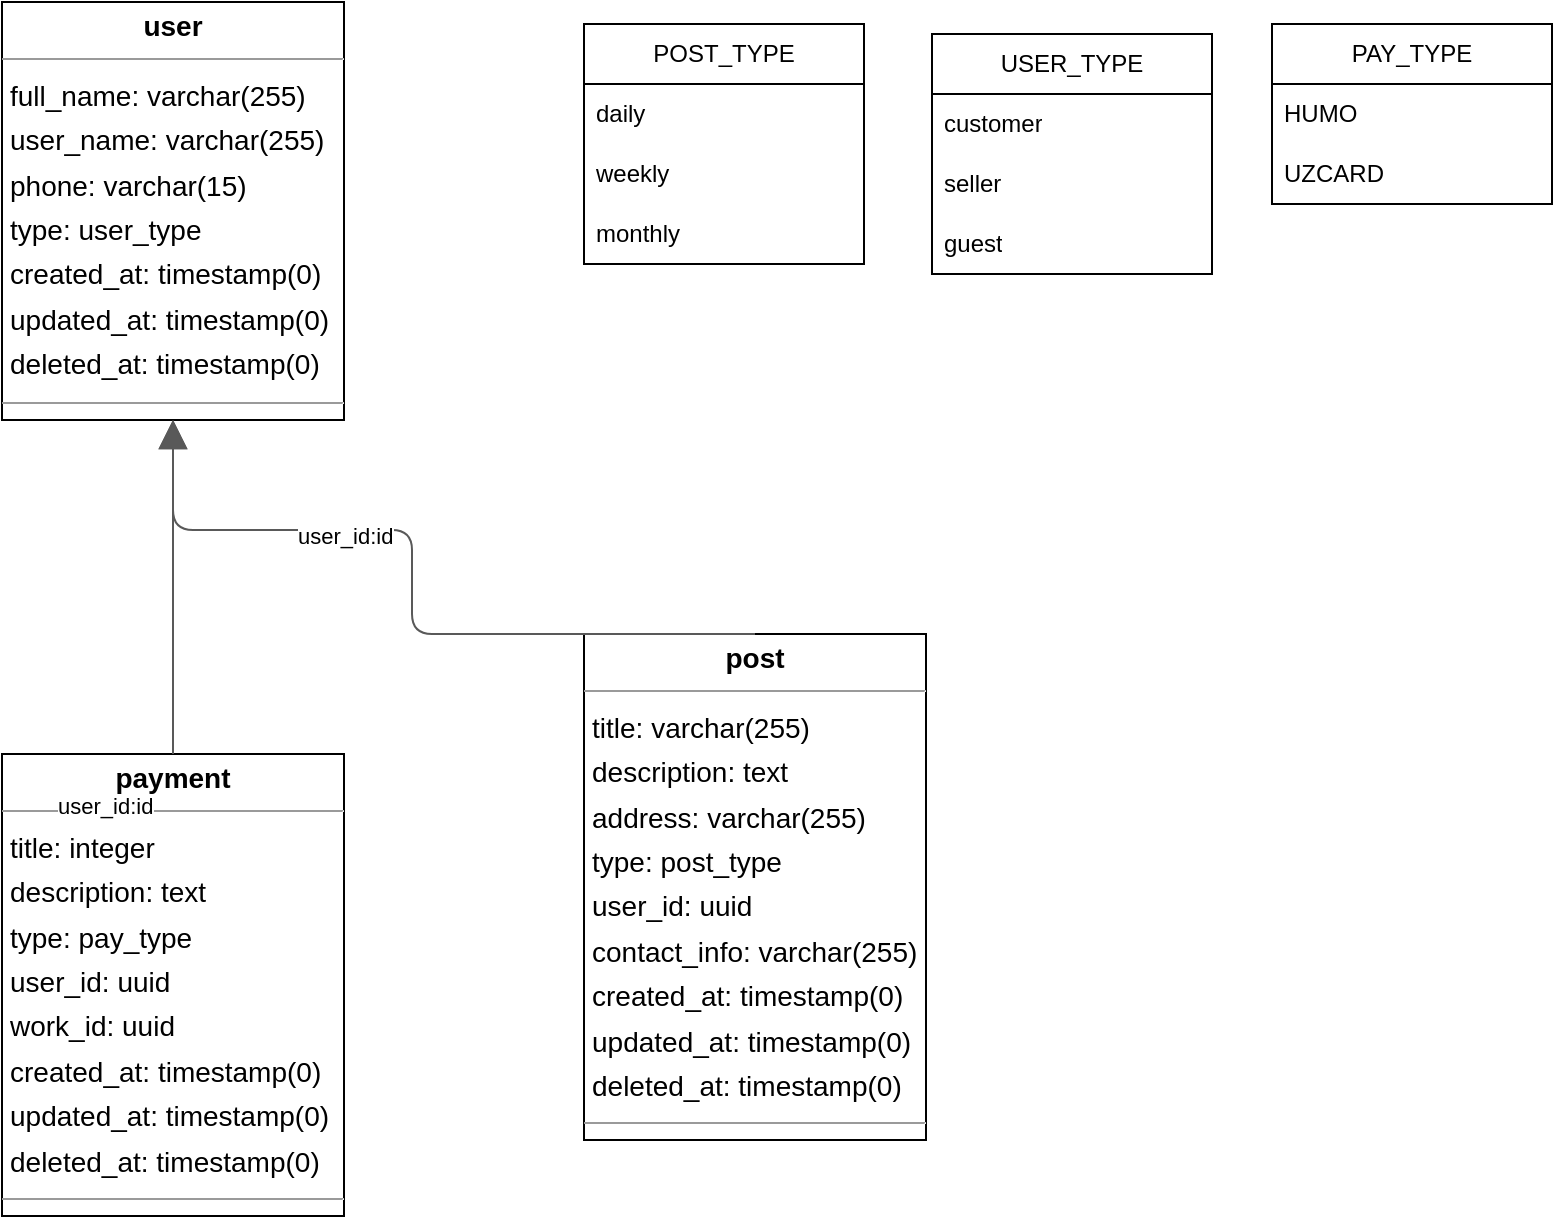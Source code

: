 <mxfile version="22.1.18" type="device">
  <diagram id="3kPMzffAPCZbAPBDgyy2" name="Page-1">
    <mxGraphModel dx="2309" dy="1544" grid="1" gridSize="10" guides="1" tooltips="1" connect="1" arrows="1" fold="1" page="0" pageScale="1" pageWidth="850" pageHeight="1100" background="none" math="0" shadow="0">
      <root>
        <mxCell id="0" />
        <mxCell id="1" parent="0" />
        <mxCell id="node1" value="&lt;p style=&quot;margin:0px;margin-top:4px;text-align:center;&quot;&gt;&lt;b&gt;payment&lt;/b&gt;&lt;/p&gt;&lt;hr size=&quot;1&quot;/&gt;&lt;p style=&quot;margin:0 0 0 4px;line-height:1.6;&quot;&gt; title: integer&lt;br/&gt; description: text&lt;br/&gt; type: pay_type&lt;br/&gt; user_id: uuid&lt;br/&gt; work_id: uuid&lt;br/&gt; created_at: timestamp(0)&lt;br/&gt; updated_at: timestamp(0)&lt;br/&gt; deleted_at: timestamp(0)&lt;/p&gt;&lt;hr size=&quot;1&quot;/&gt;&lt;p style=&quot;margin:0 0 0 4px;line-height:1.6;&quot;&gt; id: uuid&lt;/p&gt;" style="verticalAlign=top;align=left;overflow=fill;fontSize=14;fontFamily=Helvetica;html=1;rounded=0;shadow=0;comic=0;labelBackgroundColor=none;strokeWidth=1;" parent="1" vertex="1">
          <mxGeometry x="-85" y="250" width="171" height="231" as="geometry" />
        </mxCell>
        <mxCell id="node2" value="&lt;p style=&quot;margin:0px;margin-top:4px;text-align:center;&quot;&gt;&lt;b&gt;post&lt;/b&gt;&lt;/p&gt;&lt;hr size=&quot;1&quot;/&gt;&lt;p style=&quot;margin:0 0 0 4px;line-height:1.6;&quot;&gt; title: varchar(255)&lt;br/&gt; description: text&lt;br/&gt; address: varchar(255)&lt;br/&gt; type: post_type&lt;br/&gt; user_id: uuid&lt;br/&gt; contact_info: varchar(255)&lt;br/&gt; created_at: timestamp(0)&lt;br/&gt; updated_at: timestamp(0)&lt;br/&gt; deleted_at: timestamp(0)&lt;/p&gt;&lt;hr size=&quot;1&quot;/&gt;&lt;p style=&quot;margin:0 0 0 4px;line-height:1.6;&quot;&gt; id: uuid&lt;/p&gt;" style="verticalAlign=top;align=left;overflow=fill;fontSize=14;fontFamily=Helvetica;html=1;rounded=0;shadow=0;comic=0;labelBackgroundColor=none;strokeWidth=1;" parent="1" vertex="1">
          <mxGeometry x="206" y="190" width="171" height="253" as="geometry" />
        </mxCell>
        <mxCell id="node0" value="&lt;p style=&quot;margin:0px;margin-top:4px;text-align:center;&quot;&gt;&lt;b&gt;user&lt;/b&gt;&lt;/p&gt;&lt;hr size=&quot;1&quot;/&gt;&lt;p style=&quot;margin:0 0 0 4px;line-height:1.6;&quot;&gt; full_name: varchar(255)&lt;br/&gt; user_name: varchar(255)&lt;br/&gt; phone: varchar(15)&lt;br/&gt; type: user_type&lt;br/&gt; created_at: timestamp(0)&lt;br/&gt; updated_at: timestamp(0)&lt;br/&gt; deleted_at: timestamp(0)&lt;/p&gt;&lt;hr size=&quot;1&quot;/&gt;&lt;p style=&quot;margin:0 0 0 4px;line-height:1.6;&quot;&gt; id: uuid&lt;/p&gt;" style="verticalAlign=top;align=left;overflow=fill;fontSize=14;fontFamily=Helvetica;html=1;rounded=0;shadow=0;comic=0;labelBackgroundColor=none;strokeWidth=1;" parent="1" vertex="1">
          <mxGeometry x="-85" y="-126" width="171" height="209" as="geometry" />
        </mxCell>
        <mxCell id="edge0" value="" style="html=1;rounded=1;edgeStyle=orthogonalEdgeStyle;dashed=0;startArrow=none;endArrow=block;endSize=12;strokeColor=#595959;exitX=0.500;exitY=0.000;exitDx=0;exitDy=0;entryX=0.500;entryY=1.000;entryDx=0;entryDy=0;" parent="1" source="node1" target="node0" edge="1">
          <mxGeometry width="50" height="50" relative="1" as="geometry">
            <Array as="points" />
          </mxGeometry>
        </mxCell>
        <mxCell id="label2" value="user_id:id" style="edgeLabel;resizable=0;html=1;align=left;verticalAlign=top;strokeColor=default;" parent="edge0" vertex="1" connectable="0">
          <mxGeometry x="-59" y="263" as="geometry" />
        </mxCell>
        <mxCell id="edge1" value="" style="html=1;rounded=1;edgeStyle=orthogonalEdgeStyle;dashed=0;startArrow=none;endArrow=block;endSize=12;strokeColor=#595959;exitX=0.500;exitY=0.000;exitDx=0;exitDy=0;entryX=0.500;entryY=1.000;entryDx=0;entryDy=0;" parent="1" source="node2" target="node0" edge="1">
          <mxGeometry width="50" height="50" relative="1" as="geometry">
            <Array as="points">
              <mxPoint x="120" y="138" />
              <mxPoint y="138" />
            </Array>
          </mxGeometry>
        </mxCell>
        <mxCell id="label8" value="user_id:id" style="edgeLabel;resizable=0;html=1;align=left;verticalAlign=top;strokeColor=default;" parent="edge1" vertex="1" connectable="0">
          <mxGeometry x="61" y="128" as="geometry" />
        </mxCell>
        <mxCell id="NDf8GdaJkwIutKid0hxV-1" value="POST_TYPE" style="swimlane;fontStyle=0;childLayout=stackLayout;horizontal=1;startSize=30;horizontalStack=0;resizeParent=1;resizeParentMax=0;resizeLast=0;collapsible=1;marginBottom=0;whiteSpace=wrap;html=1;" vertex="1" parent="1">
          <mxGeometry x="206" y="-115" width="140" height="120" as="geometry" />
        </mxCell>
        <mxCell id="NDf8GdaJkwIutKid0hxV-2" value="daily" style="text;strokeColor=none;fillColor=none;align=left;verticalAlign=middle;spacingLeft=4;spacingRight=4;overflow=hidden;points=[[0,0.5],[1,0.5]];portConstraint=eastwest;rotatable=0;whiteSpace=wrap;html=1;" vertex="1" parent="NDf8GdaJkwIutKid0hxV-1">
          <mxGeometry y="30" width="140" height="30" as="geometry" />
        </mxCell>
        <mxCell id="NDf8GdaJkwIutKid0hxV-3" value="weekly" style="text;strokeColor=none;fillColor=none;align=left;verticalAlign=middle;spacingLeft=4;spacingRight=4;overflow=hidden;points=[[0,0.5],[1,0.5]];portConstraint=eastwest;rotatable=0;whiteSpace=wrap;html=1;" vertex="1" parent="NDf8GdaJkwIutKid0hxV-1">
          <mxGeometry y="60" width="140" height="30" as="geometry" />
        </mxCell>
        <mxCell id="NDf8GdaJkwIutKid0hxV-4" value="monthly" style="text;strokeColor=none;fillColor=none;align=left;verticalAlign=middle;spacingLeft=4;spacingRight=4;overflow=hidden;points=[[0,0.5],[1,0.5]];portConstraint=eastwest;rotatable=0;whiteSpace=wrap;html=1;" vertex="1" parent="NDf8GdaJkwIutKid0hxV-1">
          <mxGeometry y="90" width="140" height="30" as="geometry" />
        </mxCell>
        <mxCell id="NDf8GdaJkwIutKid0hxV-5" value="PAY_TYPE" style="swimlane;fontStyle=0;childLayout=stackLayout;horizontal=1;startSize=30;horizontalStack=0;resizeParent=1;resizeParentMax=0;resizeLast=0;collapsible=1;marginBottom=0;whiteSpace=wrap;html=1;" vertex="1" parent="1">
          <mxGeometry x="550" y="-115" width="140" height="90" as="geometry" />
        </mxCell>
        <mxCell id="NDf8GdaJkwIutKid0hxV-6" value="HUMO" style="text;strokeColor=none;fillColor=none;align=left;verticalAlign=middle;spacingLeft=4;spacingRight=4;overflow=hidden;points=[[0,0.5],[1,0.5]];portConstraint=eastwest;rotatable=0;whiteSpace=wrap;html=1;" vertex="1" parent="NDf8GdaJkwIutKid0hxV-5">
          <mxGeometry y="30" width="140" height="30" as="geometry" />
        </mxCell>
        <mxCell id="NDf8GdaJkwIutKid0hxV-7" value="UZCARD" style="text;strokeColor=none;fillColor=none;align=left;verticalAlign=middle;spacingLeft=4;spacingRight=4;overflow=hidden;points=[[0,0.5],[1,0.5]];portConstraint=eastwest;rotatable=0;whiteSpace=wrap;html=1;" vertex="1" parent="NDf8GdaJkwIutKid0hxV-5">
          <mxGeometry y="60" width="140" height="30" as="geometry" />
        </mxCell>
        <mxCell id="NDf8GdaJkwIutKid0hxV-9" value="USER_TYPE" style="swimlane;fontStyle=0;childLayout=stackLayout;horizontal=1;startSize=30;horizontalStack=0;resizeParent=1;resizeParentMax=0;resizeLast=0;collapsible=1;marginBottom=0;whiteSpace=wrap;html=1;" vertex="1" parent="1">
          <mxGeometry x="380" y="-110" width="140" height="120" as="geometry" />
        </mxCell>
        <mxCell id="NDf8GdaJkwIutKid0hxV-10" value="customer" style="text;strokeColor=none;fillColor=none;align=left;verticalAlign=middle;spacingLeft=4;spacingRight=4;overflow=hidden;points=[[0,0.5],[1,0.5]];portConstraint=eastwest;rotatable=0;whiteSpace=wrap;html=1;" vertex="1" parent="NDf8GdaJkwIutKid0hxV-9">
          <mxGeometry y="30" width="140" height="30" as="geometry" />
        </mxCell>
        <mxCell id="NDf8GdaJkwIutKid0hxV-11" value="seller" style="text;strokeColor=none;fillColor=none;align=left;verticalAlign=middle;spacingLeft=4;spacingRight=4;overflow=hidden;points=[[0,0.5],[1,0.5]];portConstraint=eastwest;rotatable=0;whiteSpace=wrap;html=1;" vertex="1" parent="NDf8GdaJkwIutKid0hxV-9">
          <mxGeometry y="60" width="140" height="30" as="geometry" />
        </mxCell>
        <mxCell id="NDf8GdaJkwIutKid0hxV-12" value="guest" style="text;strokeColor=none;fillColor=none;align=left;verticalAlign=middle;spacingLeft=4;spacingRight=4;overflow=hidden;points=[[0,0.5],[1,0.5]];portConstraint=eastwest;rotatable=0;whiteSpace=wrap;html=1;" vertex="1" parent="NDf8GdaJkwIutKid0hxV-9">
          <mxGeometry y="90" width="140" height="30" as="geometry" />
        </mxCell>
      </root>
    </mxGraphModel>
  </diagram>
</mxfile>
